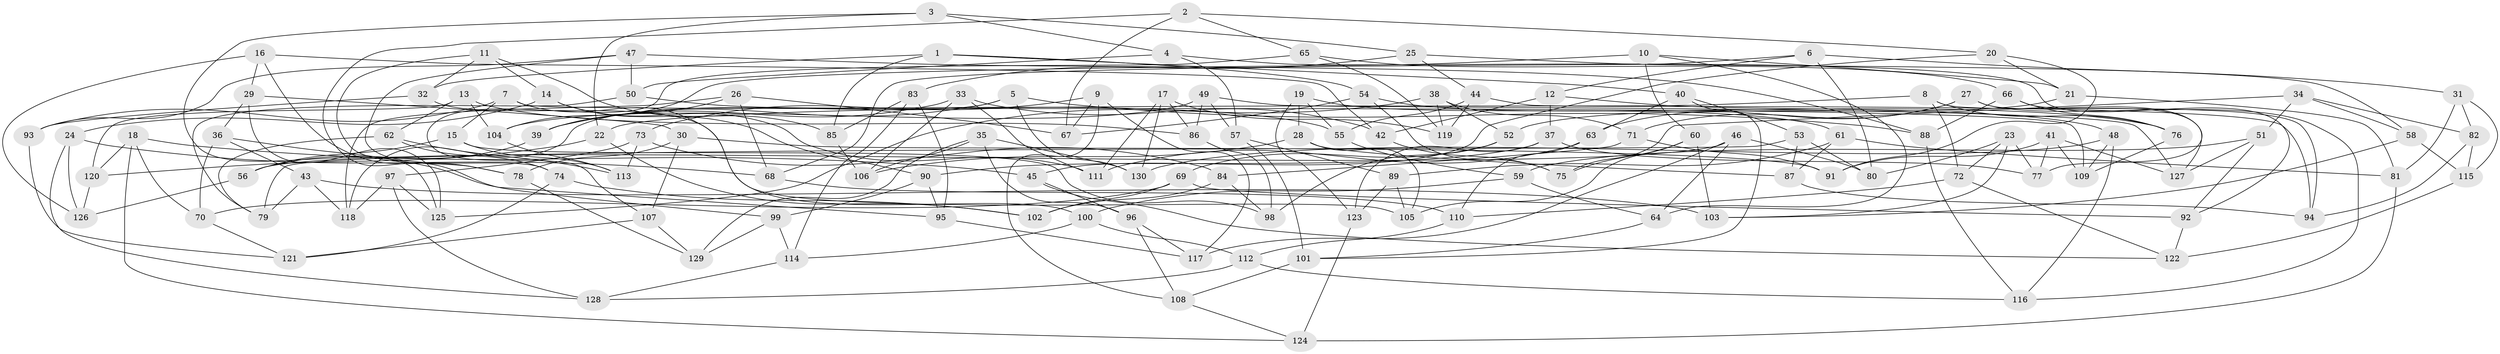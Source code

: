 // coarse degree distribution, {5: 0.09615384615384616, 6: 0.36538461538461536, 4: 0.1346153846153846, 7: 0.15384615384615385, 8: 0.19230769230769232, 3: 0.038461538461538464, 9: 0.019230769230769232}
// Generated by graph-tools (version 1.1) at 2025/38/03/04/25 23:38:12]
// undirected, 130 vertices, 260 edges
graph export_dot {
  node [color=gray90,style=filled];
  1;
  2;
  3;
  4;
  5;
  6;
  7;
  8;
  9;
  10;
  11;
  12;
  13;
  14;
  15;
  16;
  17;
  18;
  19;
  20;
  21;
  22;
  23;
  24;
  25;
  26;
  27;
  28;
  29;
  30;
  31;
  32;
  33;
  34;
  35;
  36;
  37;
  38;
  39;
  40;
  41;
  42;
  43;
  44;
  45;
  46;
  47;
  48;
  49;
  50;
  51;
  52;
  53;
  54;
  55;
  56;
  57;
  58;
  59;
  60;
  61;
  62;
  63;
  64;
  65;
  66;
  67;
  68;
  69;
  70;
  71;
  72;
  73;
  74;
  75;
  76;
  77;
  78;
  79;
  80;
  81;
  82;
  83;
  84;
  85;
  86;
  87;
  88;
  89;
  90;
  91;
  92;
  93;
  94;
  95;
  96;
  97;
  98;
  99;
  100;
  101;
  102;
  103;
  104;
  105;
  106;
  107;
  108;
  109;
  110;
  111;
  112;
  113;
  114;
  115;
  116;
  117;
  118;
  119;
  120;
  121;
  122;
  123;
  124;
  125;
  126;
  127;
  128;
  129;
  130;
  1 -- 40;
  1 -- 32;
  1 -- 85;
  1 -- 54;
  2 -- 65;
  2 -- 99;
  2 -- 20;
  2 -- 67;
  3 -- 22;
  3 -- 25;
  3 -- 125;
  3 -- 4;
  4 -- 50;
  4 -- 92;
  4 -- 57;
  5 -- 39;
  5 -- 118;
  5 -- 130;
  5 -- 88;
  6 -- 12;
  6 -- 31;
  6 -- 68;
  6 -- 80;
  7 -- 15;
  7 -- 109;
  7 -- 100;
  7 -- 93;
  8 -- 72;
  8 -- 94;
  8 -- 22;
  8 -- 76;
  9 -- 117;
  9 -- 73;
  9 -- 108;
  9 -- 67;
  10 -- 104;
  10 -- 21;
  10 -- 64;
  10 -- 60;
  11 -- 14;
  11 -- 85;
  11 -- 78;
  11 -- 32;
  12 -- 37;
  12 -- 48;
  12 -- 42;
  13 -- 62;
  13 -- 104;
  13 -- 86;
  13 -- 120;
  14 -- 24;
  14 -- 111;
  14 -- 90;
  15 -- 56;
  15 -- 98;
  15 -- 113;
  16 -- 126;
  16 -- 78;
  16 -- 42;
  16 -- 29;
  17 -- 119;
  17 -- 130;
  17 -- 86;
  17 -- 111;
  18 -- 70;
  18 -- 45;
  18 -- 124;
  18 -- 120;
  19 -- 28;
  19 -- 55;
  19 -- 61;
  19 -- 123;
  20 -- 91;
  20 -- 21;
  20 -- 45;
  21 -- 81;
  21 -- 52;
  22 -- 102;
  22 -- 120;
  23 -- 77;
  23 -- 103;
  23 -- 80;
  23 -- 72;
  24 -- 128;
  24 -- 126;
  24 -- 68;
  25 -- 58;
  25 -- 44;
  25 -- 83;
  26 -- 67;
  26 -- 118;
  26 -- 68;
  26 -- 39;
  27 -- 63;
  27 -- 127;
  27 -- 71;
  27 -- 116;
  28 -- 87;
  28 -- 105;
  28 -- 106;
  29 -- 30;
  29 -- 36;
  29 -- 125;
  30 -- 91;
  30 -- 78;
  30 -- 107;
  31 -- 81;
  31 -- 115;
  31 -- 82;
  32 -- 105;
  32 -- 93;
  33 -- 39;
  33 -- 111;
  33 -- 42;
  33 -- 106;
  34 -- 75;
  34 -- 58;
  34 -- 82;
  34 -- 51;
  35 -- 130;
  35 -- 106;
  35 -- 129;
  35 -- 96;
  36 -- 95;
  36 -- 43;
  36 -- 70;
  37 -- 90;
  37 -- 123;
  37 -- 77;
  38 -- 52;
  38 -- 71;
  38 -- 125;
  38 -- 119;
  39 -- 56;
  40 -- 63;
  40 -- 53;
  40 -- 101;
  41 -- 77;
  41 -- 109;
  41 -- 127;
  41 -- 91;
  42 -- 75;
  43 -- 79;
  43 -- 118;
  43 -- 103;
  44 -- 94;
  44 -- 55;
  44 -- 119;
  45 -- 96;
  45 -- 122;
  46 -- 56;
  46 -- 117;
  46 -- 80;
  46 -- 64;
  47 -- 93;
  47 -- 50;
  47 -- 88;
  47 -- 74;
  48 -- 109;
  48 -- 130;
  48 -- 116;
  49 -- 104;
  49 -- 127;
  49 -- 57;
  49 -- 86;
  50 -- 79;
  50 -- 55;
  51 -- 127;
  51 -- 59;
  51 -- 92;
  52 -- 98;
  52 -- 69;
  53 -- 80;
  53 -- 79;
  53 -- 87;
  54 -- 75;
  54 -- 76;
  54 -- 67;
  55 -- 59;
  56 -- 126;
  57 -- 89;
  57 -- 101;
  58 -- 103;
  58 -- 115;
  59 -- 64;
  59 -- 100;
  60 -- 105;
  60 -- 75;
  60 -- 103;
  61 -- 89;
  61 -- 81;
  61 -- 87;
  62 -- 74;
  62 -- 113;
  62 -- 79;
  63 -- 111;
  63 -- 110;
  64 -- 101;
  65 -- 119;
  65 -- 107;
  65 -- 66;
  66 -- 88;
  66 -- 76;
  66 -- 77;
  68 -- 110;
  69 -- 70;
  69 -- 92;
  69 -- 102;
  70 -- 121;
  71 -- 91;
  71 -- 84;
  72 -- 122;
  72 -- 110;
  73 -- 84;
  73 -- 97;
  73 -- 113;
  74 -- 121;
  74 -- 102;
  76 -- 109;
  78 -- 129;
  81 -- 124;
  82 -- 94;
  82 -- 115;
  83 -- 95;
  83 -- 85;
  83 -- 114;
  84 -- 102;
  84 -- 98;
  85 -- 106;
  86 -- 98;
  87 -- 94;
  88 -- 116;
  89 -- 123;
  89 -- 105;
  90 -- 99;
  90 -- 95;
  92 -- 122;
  93 -- 121;
  95 -- 117;
  96 -- 117;
  96 -- 108;
  97 -- 125;
  97 -- 128;
  97 -- 118;
  99 -- 129;
  99 -- 114;
  100 -- 114;
  100 -- 112;
  101 -- 108;
  104 -- 113;
  107 -- 129;
  107 -- 121;
  108 -- 124;
  110 -- 112;
  112 -- 116;
  112 -- 128;
  114 -- 128;
  115 -- 122;
  120 -- 126;
  123 -- 124;
}
